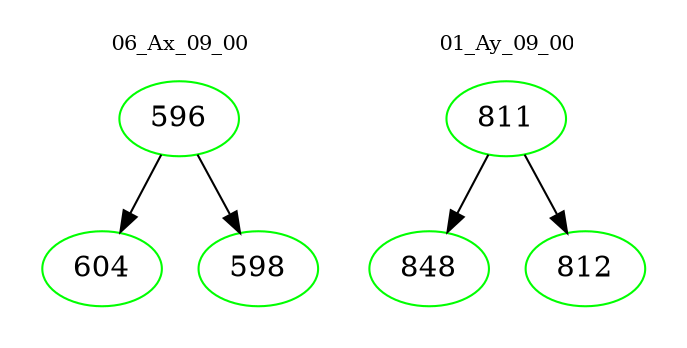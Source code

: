 digraph{
subgraph cluster_0 {
color = white
label = "06_Ax_09_00";
fontsize=10;
T0_596 [label="596", color="green"]
T0_596 -> T0_604 [color="black"]
T0_604 [label="604", color="green"]
T0_596 -> T0_598 [color="black"]
T0_598 [label="598", color="green"]
}
subgraph cluster_1 {
color = white
label = "01_Ay_09_00";
fontsize=10;
T1_811 [label="811", color="green"]
T1_811 -> T1_848 [color="black"]
T1_848 [label="848", color="green"]
T1_811 -> T1_812 [color="black"]
T1_812 [label="812", color="green"]
}
}
